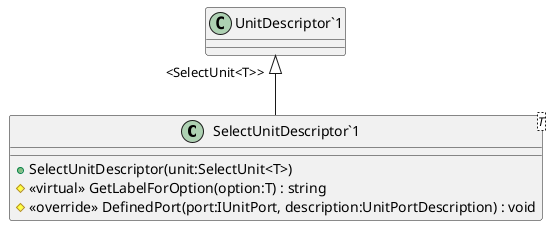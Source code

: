 @startuml
class "SelectUnitDescriptor`1"<T> {
    + SelectUnitDescriptor(unit:SelectUnit<T>)
    # <<virtual>> GetLabelForOption(option:T) : string
    # <<override>> DefinedPort(port:IUnitPort, description:UnitPortDescription) : void
}
"UnitDescriptor`1" "<SelectUnit<T>>" <|-- "SelectUnitDescriptor`1"
@enduml
